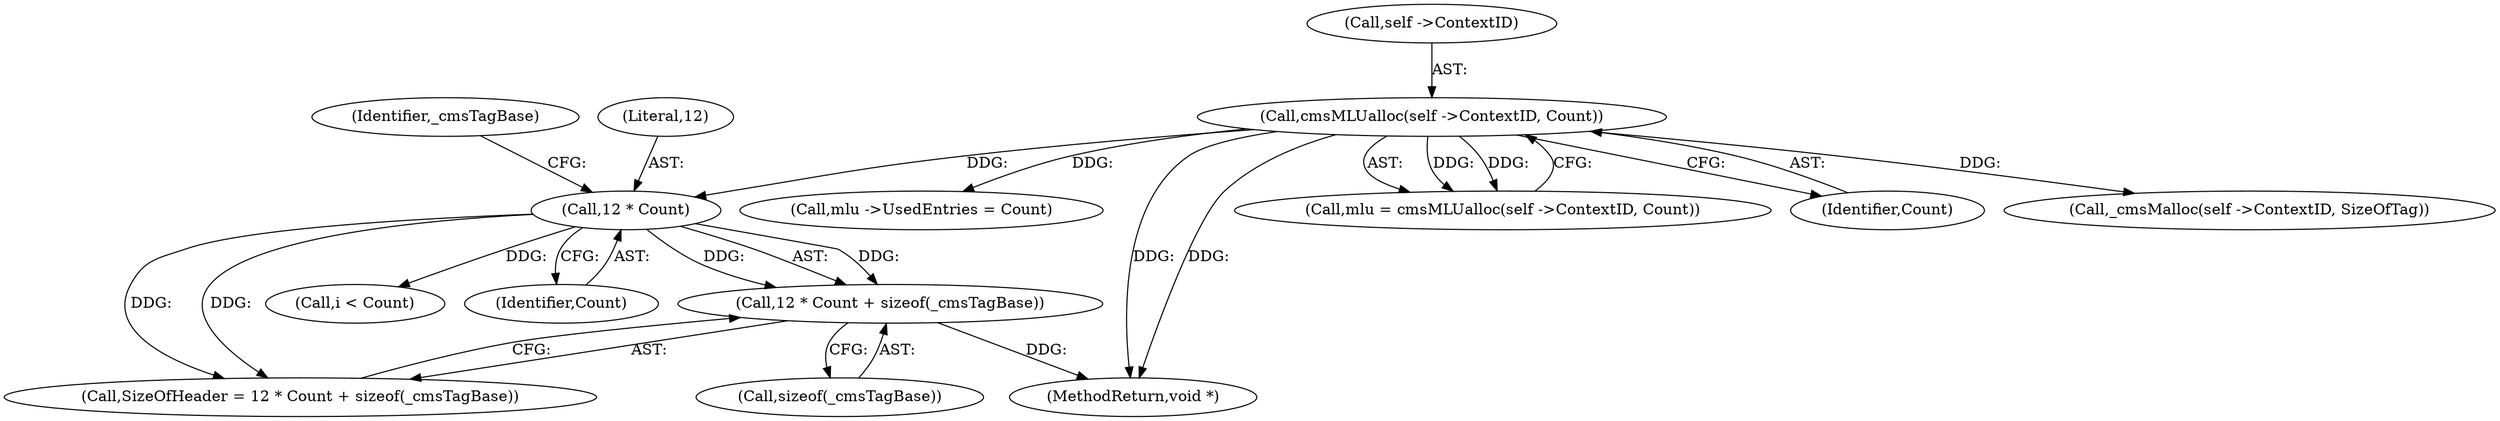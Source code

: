 digraph "0_Little-CMS_5ca71a7bc18b6897ab21d815d15e218e204581e2@API" {
"1000171" [label="(Call,12 * Count + sizeof(_cmsTagBase))"];
"1000172" [label="(Call,12 * Count)"];
"1000153" [label="(Call,cmsMLUalloc(self ->ContextID, Count))"];
"1000176" [label="(Identifier,_cmsTagBase)"];
"1000321" [label="(Call,_cmsMalloc(self ->ContextID, SizeOfTag))"];
"1000184" [label="(Call,i < Count)"];
"1000171" [label="(Call,12 * Count + sizeof(_cmsTagBase))"];
"1000169" [label="(Call,SizeOfHeader = 12 * Count + sizeof(_cmsTagBase))"];
"1000174" [label="(Identifier,Count)"];
"1000173" [label="(Literal,12)"];
"1000154" [label="(Call,self ->ContextID)"];
"1000164" [label="(Call,mlu ->UsedEntries = Count)"];
"1000175" [label="(Call,sizeof(_cmsTagBase))"];
"1000172" [label="(Call,12 * Count)"];
"1000153" [label="(Call,cmsMLUalloc(self ->ContextID, Count))"];
"1000374" [label="(MethodReturn,void *)"];
"1000151" [label="(Call,mlu = cmsMLUalloc(self ->ContextID, Count))"];
"1000157" [label="(Identifier,Count)"];
"1000171" -> "1000169"  [label="AST: "];
"1000171" -> "1000175"  [label="CFG: "];
"1000172" -> "1000171"  [label="AST: "];
"1000175" -> "1000171"  [label="AST: "];
"1000169" -> "1000171"  [label="CFG: "];
"1000171" -> "1000374"  [label="DDG: "];
"1000172" -> "1000171"  [label="DDG: "];
"1000172" -> "1000171"  [label="DDG: "];
"1000172" -> "1000174"  [label="CFG: "];
"1000173" -> "1000172"  [label="AST: "];
"1000174" -> "1000172"  [label="AST: "];
"1000176" -> "1000172"  [label="CFG: "];
"1000172" -> "1000169"  [label="DDG: "];
"1000172" -> "1000169"  [label="DDG: "];
"1000153" -> "1000172"  [label="DDG: "];
"1000172" -> "1000184"  [label="DDG: "];
"1000153" -> "1000151"  [label="AST: "];
"1000153" -> "1000157"  [label="CFG: "];
"1000154" -> "1000153"  [label="AST: "];
"1000157" -> "1000153"  [label="AST: "];
"1000151" -> "1000153"  [label="CFG: "];
"1000153" -> "1000374"  [label="DDG: "];
"1000153" -> "1000374"  [label="DDG: "];
"1000153" -> "1000151"  [label="DDG: "];
"1000153" -> "1000151"  [label="DDG: "];
"1000153" -> "1000164"  [label="DDG: "];
"1000153" -> "1000321"  [label="DDG: "];
}
